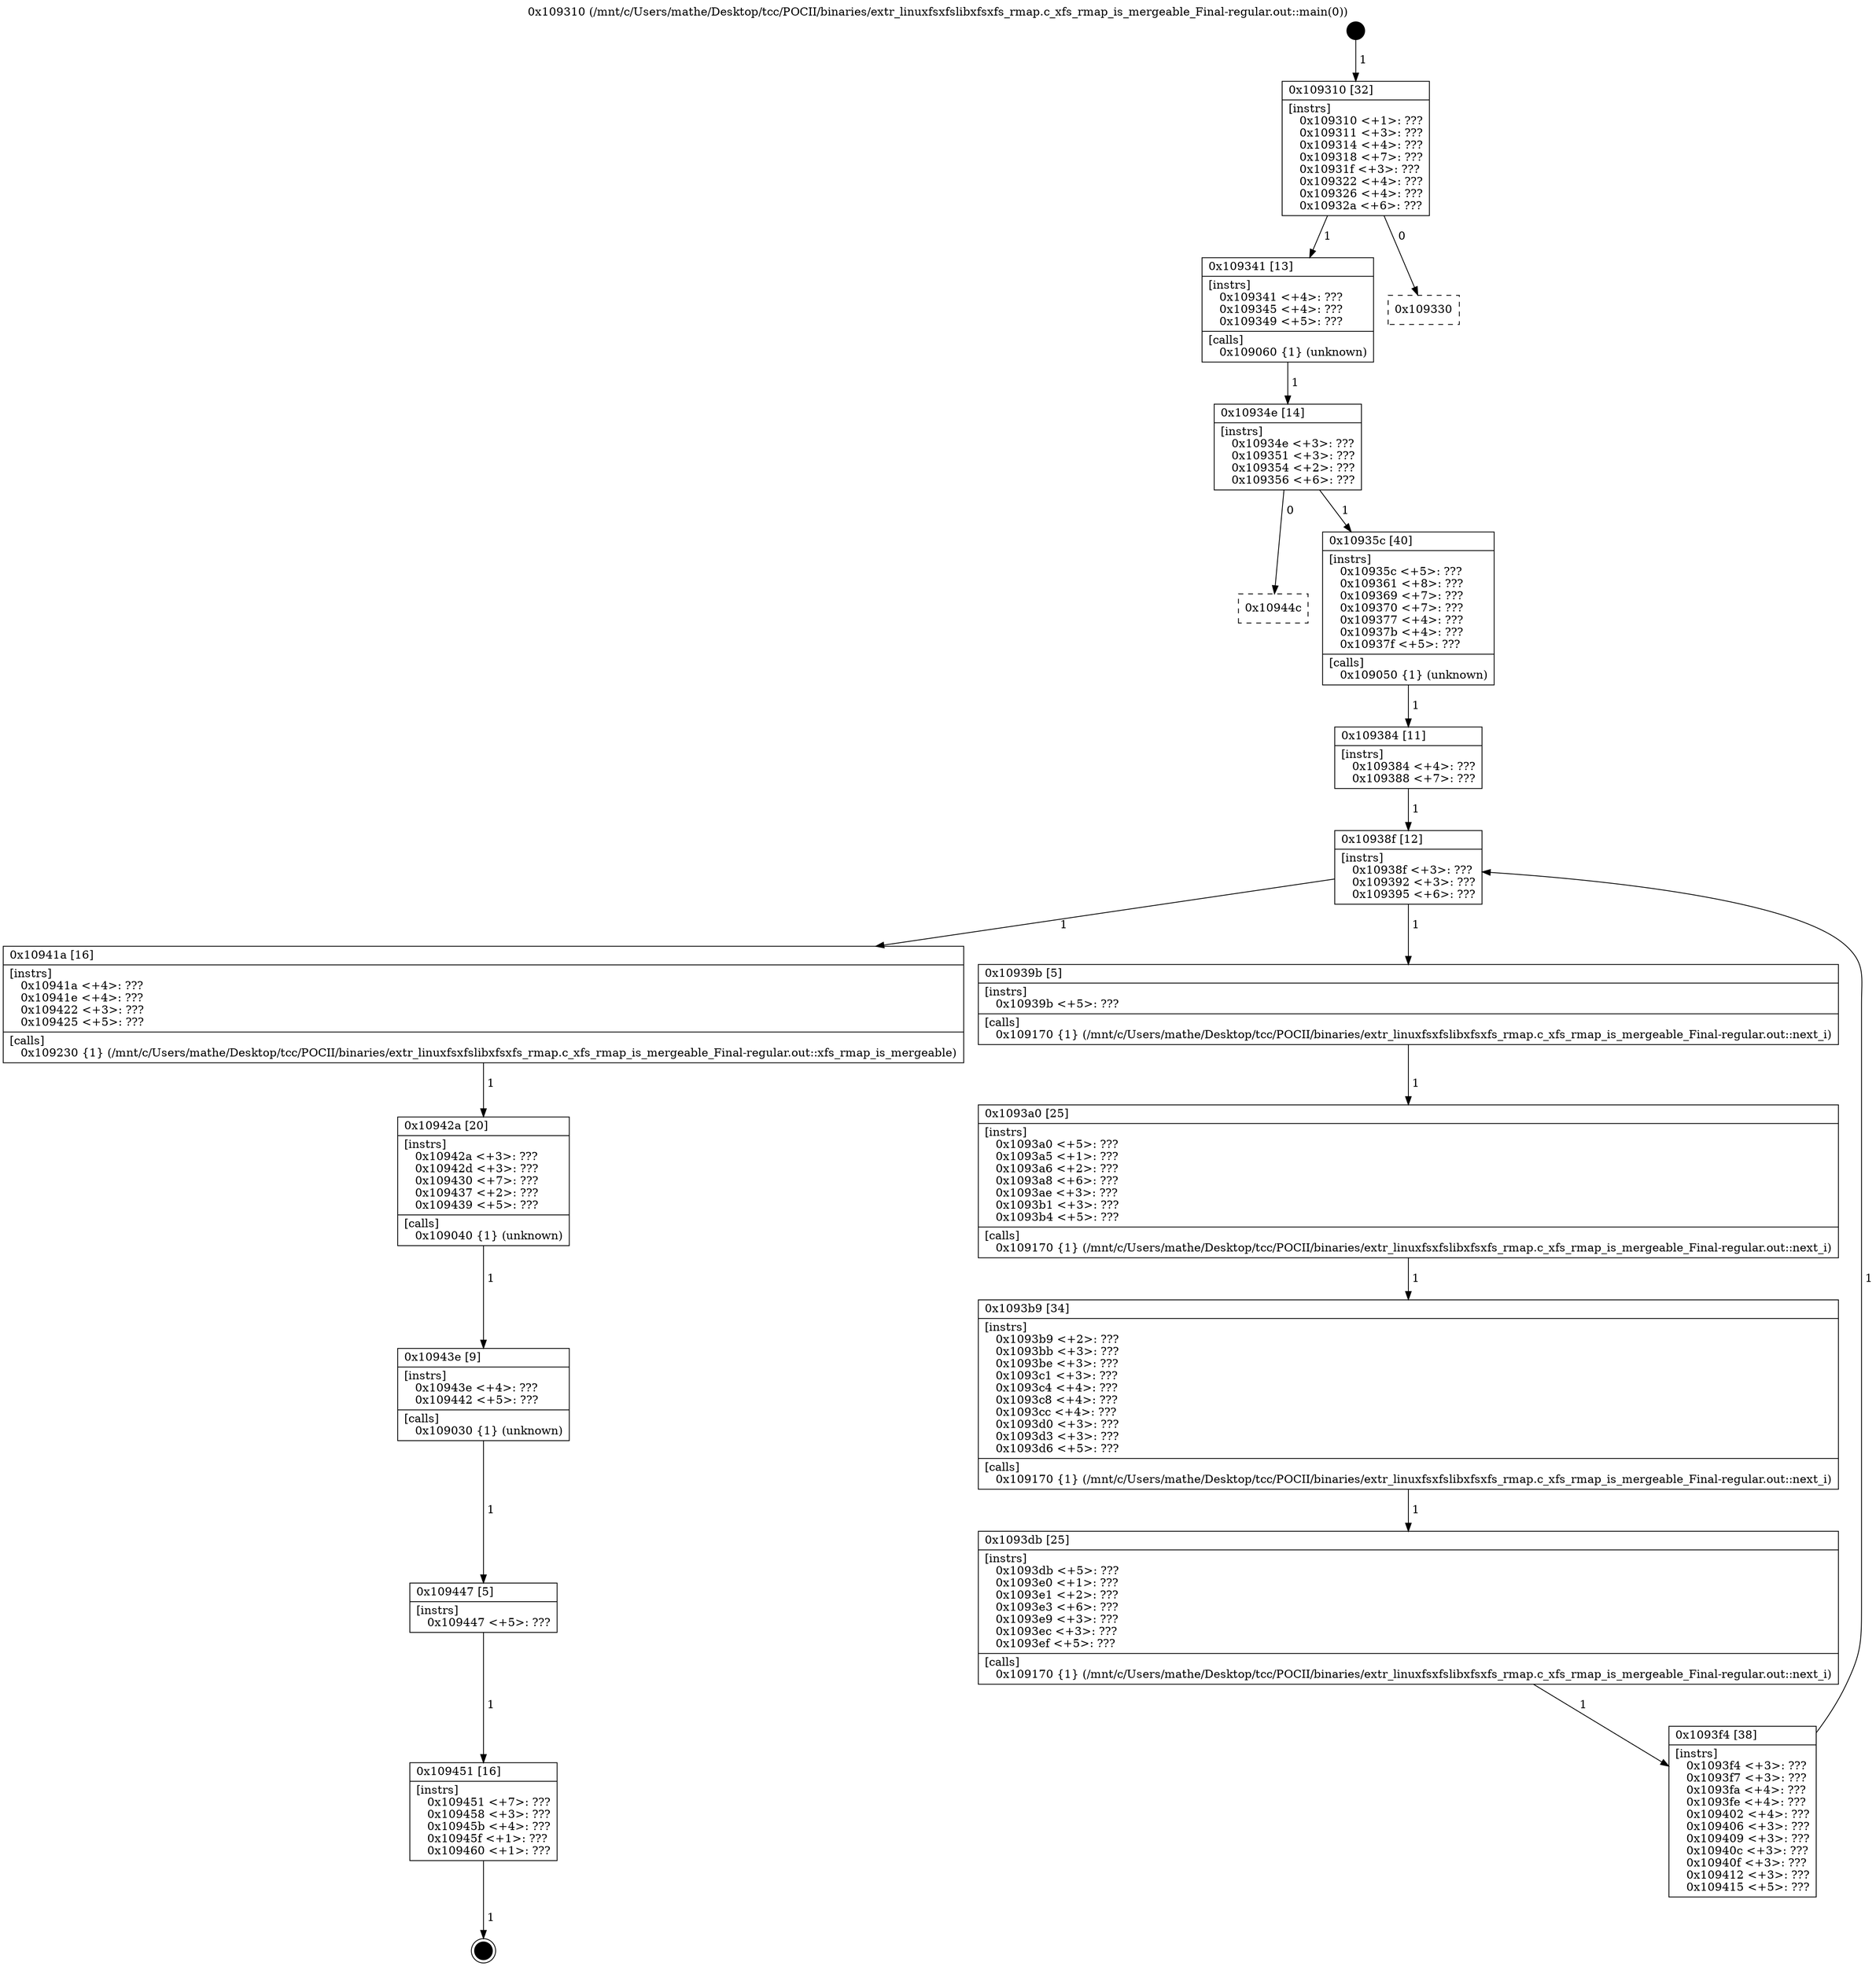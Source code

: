 digraph "0x109310" {
  label = "0x109310 (/mnt/c/Users/mathe/Desktop/tcc/POCII/binaries/extr_linuxfsxfslibxfsxfs_rmap.c_xfs_rmap_is_mergeable_Final-regular.out::main(0))"
  labelloc = "t"
  node[shape=record]

  Entry [label="",width=0.3,height=0.3,shape=circle,fillcolor=black,style=filled]
  "0x109310" [label="{
     0x109310 [32]\l
     | [instrs]\l
     &nbsp;&nbsp;0x109310 \<+1\>: ???\l
     &nbsp;&nbsp;0x109311 \<+3\>: ???\l
     &nbsp;&nbsp;0x109314 \<+4\>: ???\l
     &nbsp;&nbsp;0x109318 \<+7\>: ???\l
     &nbsp;&nbsp;0x10931f \<+3\>: ???\l
     &nbsp;&nbsp;0x109322 \<+4\>: ???\l
     &nbsp;&nbsp;0x109326 \<+4\>: ???\l
     &nbsp;&nbsp;0x10932a \<+6\>: ???\l
  }"]
  "0x109341" [label="{
     0x109341 [13]\l
     | [instrs]\l
     &nbsp;&nbsp;0x109341 \<+4\>: ???\l
     &nbsp;&nbsp;0x109345 \<+4\>: ???\l
     &nbsp;&nbsp;0x109349 \<+5\>: ???\l
     | [calls]\l
     &nbsp;&nbsp;0x109060 \{1\} (unknown)\l
  }"]
  "0x109330" [label="{
     0x109330\l
  }", style=dashed]
  "0x10934e" [label="{
     0x10934e [14]\l
     | [instrs]\l
     &nbsp;&nbsp;0x10934e \<+3\>: ???\l
     &nbsp;&nbsp;0x109351 \<+3\>: ???\l
     &nbsp;&nbsp;0x109354 \<+2\>: ???\l
     &nbsp;&nbsp;0x109356 \<+6\>: ???\l
  }"]
  "0x10944c" [label="{
     0x10944c\l
  }", style=dashed]
  "0x10935c" [label="{
     0x10935c [40]\l
     | [instrs]\l
     &nbsp;&nbsp;0x10935c \<+5\>: ???\l
     &nbsp;&nbsp;0x109361 \<+8\>: ???\l
     &nbsp;&nbsp;0x109369 \<+7\>: ???\l
     &nbsp;&nbsp;0x109370 \<+7\>: ???\l
     &nbsp;&nbsp;0x109377 \<+4\>: ???\l
     &nbsp;&nbsp;0x10937b \<+4\>: ???\l
     &nbsp;&nbsp;0x10937f \<+5\>: ???\l
     | [calls]\l
     &nbsp;&nbsp;0x109050 \{1\} (unknown)\l
  }"]
  Exit [label="",width=0.3,height=0.3,shape=circle,fillcolor=black,style=filled,peripheries=2]
  "0x10938f" [label="{
     0x10938f [12]\l
     | [instrs]\l
     &nbsp;&nbsp;0x10938f \<+3\>: ???\l
     &nbsp;&nbsp;0x109392 \<+3\>: ???\l
     &nbsp;&nbsp;0x109395 \<+6\>: ???\l
  }"]
  "0x10941a" [label="{
     0x10941a [16]\l
     | [instrs]\l
     &nbsp;&nbsp;0x10941a \<+4\>: ???\l
     &nbsp;&nbsp;0x10941e \<+4\>: ???\l
     &nbsp;&nbsp;0x109422 \<+3\>: ???\l
     &nbsp;&nbsp;0x109425 \<+5\>: ???\l
     | [calls]\l
     &nbsp;&nbsp;0x109230 \{1\} (/mnt/c/Users/mathe/Desktop/tcc/POCII/binaries/extr_linuxfsxfslibxfsxfs_rmap.c_xfs_rmap_is_mergeable_Final-regular.out::xfs_rmap_is_mergeable)\l
  }"]
  "0x10939b" [label="{
     0x10939b [5]\l
     | [instrs]\l
     &nbsp;&nbsp;0x10939b \<+5\>: ???\l
     | [calls]\l
     &nbsp;&nbsp;0x109170 \{1\} (/mnt/c/Users/mathe/Desktop/tcc/POCII/binaries/extr_linuxfsxfslibxfsxfs_rmap.c_xfs_rmap_is_mergeable_Final-regular.out::next_i)\l
  }"]
  "0x1093a0" [label="{
     0x1093a0 [25]\l
     | [instrs]\l
     &nbsp;&nbsp;0x1093a0 \<+5\>: ???\l
     &nbsp;&nbsp;0x1093a5 \<+1\>: ???\l
     &nbsp;&nbsp;0x1093a6 \<+2\>: ???\l
     &nbsp;&nbsp;0x1093a8 \<+6\>: ???\l
     &nbsp;&nbsp;0x1093ae \<+3\>: ???\l
     &nbsp;&nbsp;0x1093b1 \<+3\>: ???\l
     &nbsp;&nbsp;0x1093b4 \<+5\>: ???\l
     | [calls]\l
     &nbsp;&nbsp;0x109170 \{1\} (/mnt/c/Users/mathe/Desktop/tcc/POCII/binaries/extr_linuxfsxfslibxfsxfs_rmap.c_xfs_rmap_is_mergeable_Final-regular.out::next_i)\l
  }"]
  "0x1093b9" [label="{
     0x1093b9 [34]\l
     | [instrs]\l
     &nbsp;&nbsp;0x1093b9 \<+2\>: ???\l
     &nbsp;&nbsp;0x1093bb \<+3\>: ???\l
     &nbsp;&nbsp;0x1093be \<+3\>: ???\l
     &nbsp;&nbsp;0x1093c1 \<+3\>: ???\l
     &nbsp;&nbsp;0x1093c4 \<+4\>: ???\l
     &nbsp;&nbsp;0x1093c8 \<+4\>: ???\l
     &nbsp;&nbsp;0x1093cc \<+4\>: ???\l
     &nbsp;&nbsp;0x1093d0 \<+3\>: ???\l
     &nbsp;&nbsp;0x1093d3 \<+3\>: ???\l
     &nbsp;&nbsp;0x1093d6 \<+5\>: ???\l
     | [calls]\l
     &nbsp;&nbsp;0x109170 \{1\} (/mnt/c/Users/mathe/Desktop/tcc/POCII/binaries/extr_linuxfsxfslibxfsxfs_rmap.c_xfs_rmap_is_mergeable_Final-regular.out::next_i)\l
  }"]
  "0x1093db" [label="{
     0x1093db [25]\l
     | [instrs]\l
     &nbsp;&nbsp;0x1093db \<+5\>: ???\l
     &nbsp;&nbsp;0x1093e0 \<+1\>: ???\l
     &nbsp;&nbsp;0x1093e1 \<+2\>: ???\l
     &nbsp;&nbsp;0x1093e3 \<+6\>: ???\l
     &nbsp;&nbsp;0x1093e9 \<+3\>: ???\l
     &nbsp;&nbsp;0x1093ec \<+3\>: ???\l
     &nbsp;&nbsp;0x1093ef \<+5\>: ???\l
     | [calls]\l
     &nbsp;&nbsp;0x109170 \{1\} (/mnt/c/Users/mathe/Desktop/tcc/POCII/binaries/extr_linuxfsxfslibxfsxfs_rmap.c_xfs_rmap_is_mergeable_Final-regular.out::next_i)\l
  }"]
  "0x1093f4" [label="{
     0x1093f4 [38]\l
     | [instrs]\l
     &nbsp;&nbsp;0x1093f4 \<+3\>: ???\l
     &nbsp;&nbsp;0x1093f7 \<+3\>: ???\l
     &nbsp;&nbsp;0x1093fa \<+4\>: ???\l
     &nbsp;&nbsp;0x1093fe \<+4\>: ???\l
     &nbsp;&nbsp;0x109402 \<+4\>: ???\l
     &nbsp;&nbsp;0x109406 \<+3\>: ???\l
     &nbsp;&nbsp;0x109409 \<+3\>: ???\l
     &nbsp;&nbsp;0x10940c \<+3\>: ???\l
     &nbsp;&nbsp;0x10940f \<+3\>: ???\l
     &nbsp;&nbsp;0x109412 \<+3\>: ???\l
     &nbsp;&nbsp;0x109415 \<+5\>: ???\l
  }"]
  "0x109384" [label="{
     0x109384 [11]\l
     | [instrs]\l
     &nbsp;&nbsp;0x109384 \<+4\>: ???\l
     &nbsp;&nbsp;0x109388 \<+7\>: ???\l
  }"]
  "0x10942a" [label="{
     0x10942a [20]\l
     | [instrs]\l
     &nbsp;&nbsp;0x10942a \<+3\>: ???\l
     &nbsp;&nbsp;0x10942d \<+3\>: ???\l
     &nbsp;&nbsp;0x109430 \<+7\>: ???\l
     &nbsp;&nbsp;0x109437 \<+2\>: ???\l
     &nbsp;&nbsp;0x109439 \<+5\>: ???\l
     | [calls]\l
     &nbsp;&nbsp;0x109040 \{1\} (unknown)\l
  }"]
  "0x10943e" [label="{
     0x10943e [9]\l
     | [instrs]\l
     &nbsp;&nbsp;0x10943e \<+4\>: ???\l
     &nbsp;&nbsp;0x109442 \<+5\>: ???\l
     | [calls]\l
     &nbsp;&nbsp;0x109030 \{1\} (unknown)\l
  }"]
  "0x109447" [label="{
     0x109447 [5]\l
     | [instrs]\l
     &nbsp;&nbsp;0x109447 \<+5\>: ???\l
  }"]
  "0x109451" [label="{
     0x109451 [16]\l
     | [instrs]\l
     &nbsp;&nbsp;0x109451 \<+7\>: ???\l
     &nbsp;&nbsp;0x109458 \<+3\>: ???\l
     &nbsp;&nbsp;0x10945b \<+4\>: ???\l
     &nbsp;&nbsp;0x10945f \<+1\>: ???\l
     &nbsp;&nbsp;0x109460 \<+1\>: ???\l
  }"]
  Entry -> "0x109310" [label=" 1"]
  "0x109310" -> "0x109341" [label=" 1"]
  "0x109310" -> "0x109330" [label=" 0"]
  "0x109341" -> "0x10934e" [label=" 1"]
  "0x10934e" -> "0x10944c" [label=" 0"]
  "0x10934e" -> "0x10935c" [label=" 1"]
  "0x109451" -> Exit [label=" 1"]
  "0x10935c" -> "0x109384" [label=" 1"]
  "0x10938f" -> "0x10941a" [label=" 1"]
  "0x10938f" -> "0x10939b" [label=" 1"]
  "0x10939b" -> "0x1093a0" [label=" 1"]
  "0x1093a0" -> "0x1093b9" [label=" 1"]
  "0x1093b9" -> "0x1093db" [label=" 1"]
  "0x1093db" -> "0x1093f4" [label=" 1"]
  "0x109384" -> "0x10938f" [label=" 1"]
  "0x1093f4" -> "0x10938f" [label=" 1"]
  "0x10941a" -> "0x10942a" [label=" 1"]
  "0x10942a" -> "0x10943e" [label=" 1"]
  "0x10943e" -> "0x109447" [label=" 1"]
  "0x109447" -> "0x109451" [label=" 1"]
}
